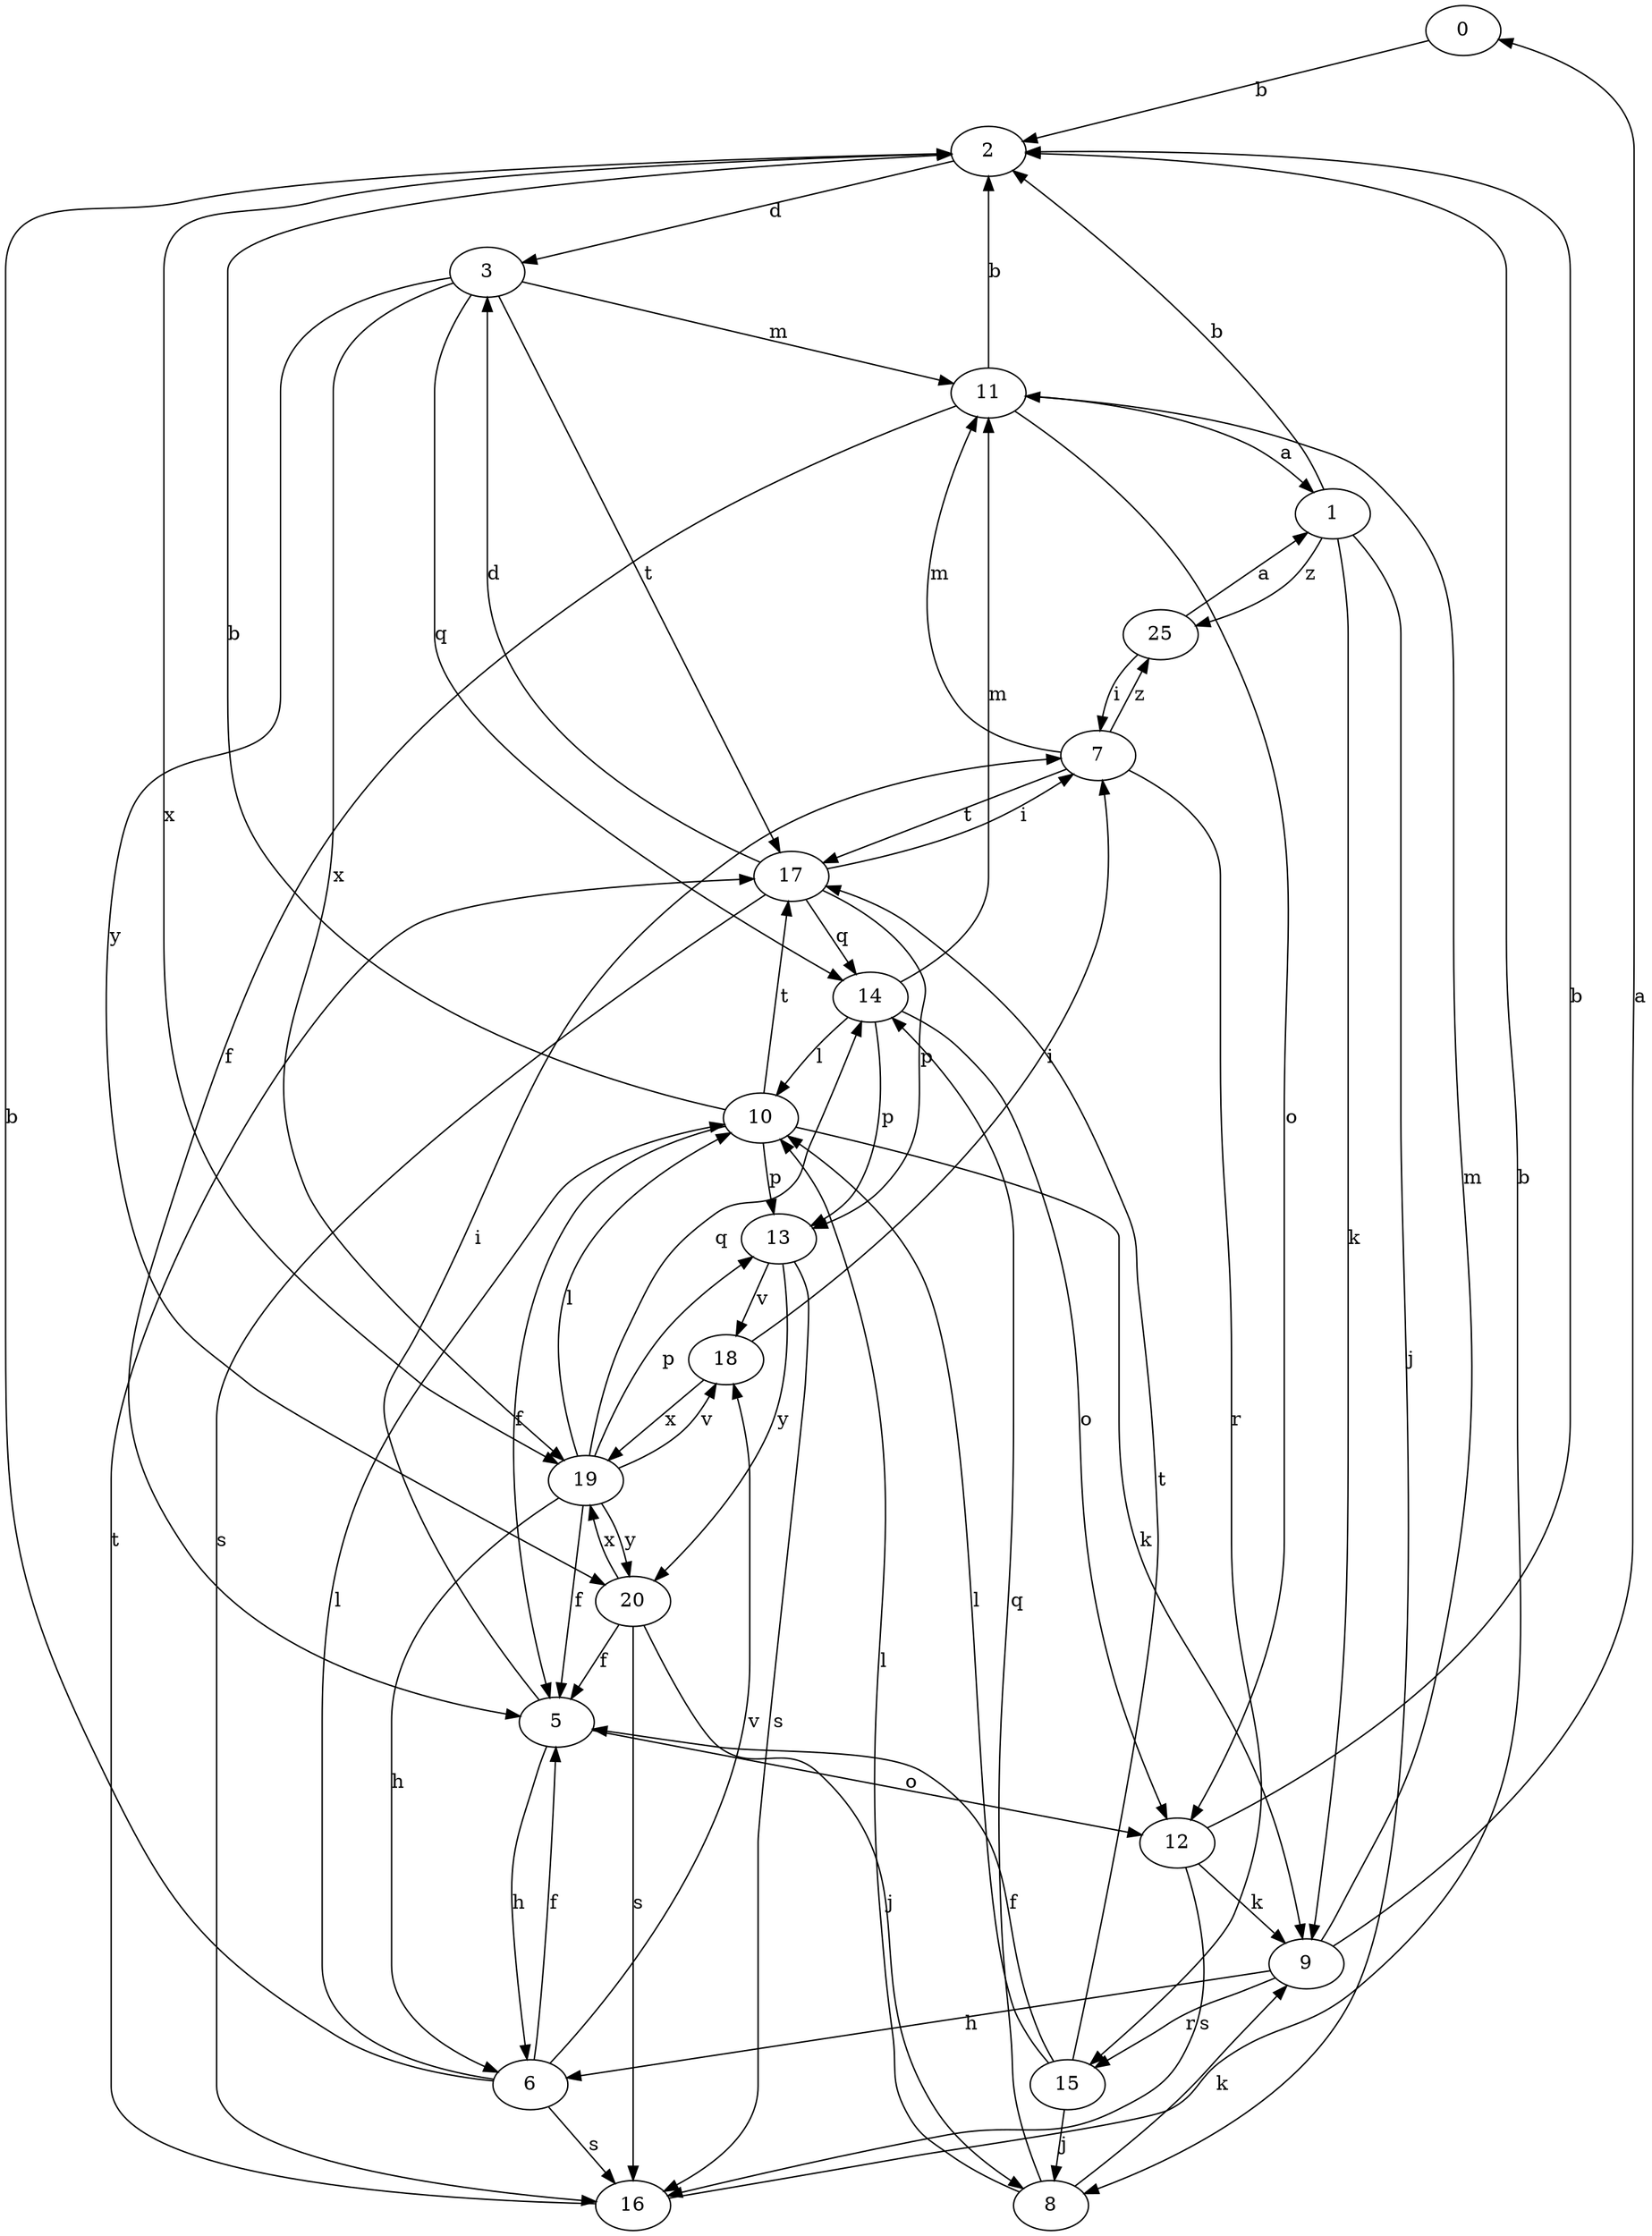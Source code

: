 strict digraph  {
0;
1;
2;
3;
5;
6;
7;
8;
9;
10;
11;
12;
13;
14;
15;
16;
17;
18;
19;
20;
25;
0 -> 2  [label=b];
1 -> 2  [label=b];
1 -> 8  [label=j];
1 -> 9  [label=k];
1 -> 25  [label=z];
2 -> 3  [label=d];
2 -> 19  [label=x];
3 -> 11  [label=m];
3 -> 14  [label=q];
3 -> 17  [label=t];
3 -> 19  [label=x];
3 -> 20  [label=y];
5 -> 6  [label=h];
5 -> 7  [label=i];
5 -> 12  [label=o];
6 -> 2  [label=b];
6 -> 5  [label=f];
6 -> 10  [label=l];
6 -> 16  [label=s];
6 -> 18  [label=v];
7 -> 11  [label=m];
7 -> 15  [label=r];
7 -> 17  [label=t];
7 -> 25  [label=z];
8 -> 9  [label=k];
8 -> 10  [label=l];
8 -> 14  [label=q];
9 -> 0  [label=a];
9 -> 6  [label=h];
9 -> 11  [label=m];
9 -> 15  [label=r];
10 -> 2  [label=b];
10 -> 5  [label=f];
10 -> 9  [label=k];
10 -> 13  [label=p];
10 -> 17  [label=t];
11 -> 1  [label=a];
11 -> 2  [label=b];
11 -> 5  [label=f];
11 -> 12  [label=o];
12 -> 2  [label=b];
12 -> 9  [label=k];
12 -> 16  [label=s];
13 -> 16  [label=s];
13 -> 18  [label=v];
13 -> 20  [label=y];
14 -> 10  [label=l];
14 -> 11  [label=m];
14 -> 12  [label=o];
14 -> 13  [label=p];
15 -> 5  [label=f];
15 -> 8  [label=j];
15 -> 10  [label=l];
15 -> 17  [label=t];
16 -> 2  [label=b];
16 -> 17  [label=t];
17 -> 3  [label=d];
17 -> 7  [label=i];
17 -> 13  [label=p];
17 -> 14  [label=q];
17 -> 16  [label=s];
18 -> 7  [label=i];
18 -> 19  [label=x];
19 -> 5  [label=f];
19 -> 6  [label=h];
19 -> 10  [label=l];
19 -> 13  [label=p];
19 -> 14  [label=q];
19 -> 18  [label=v];
19 -> 20  [label=y];
20 -> 5  [label=f];
20 -> 8  [label=j];
20 -> 16  [label=s];
20 -> 19  [label=x];
25 -> 1  [label=a];
25 -> 7  [label=i];
}
